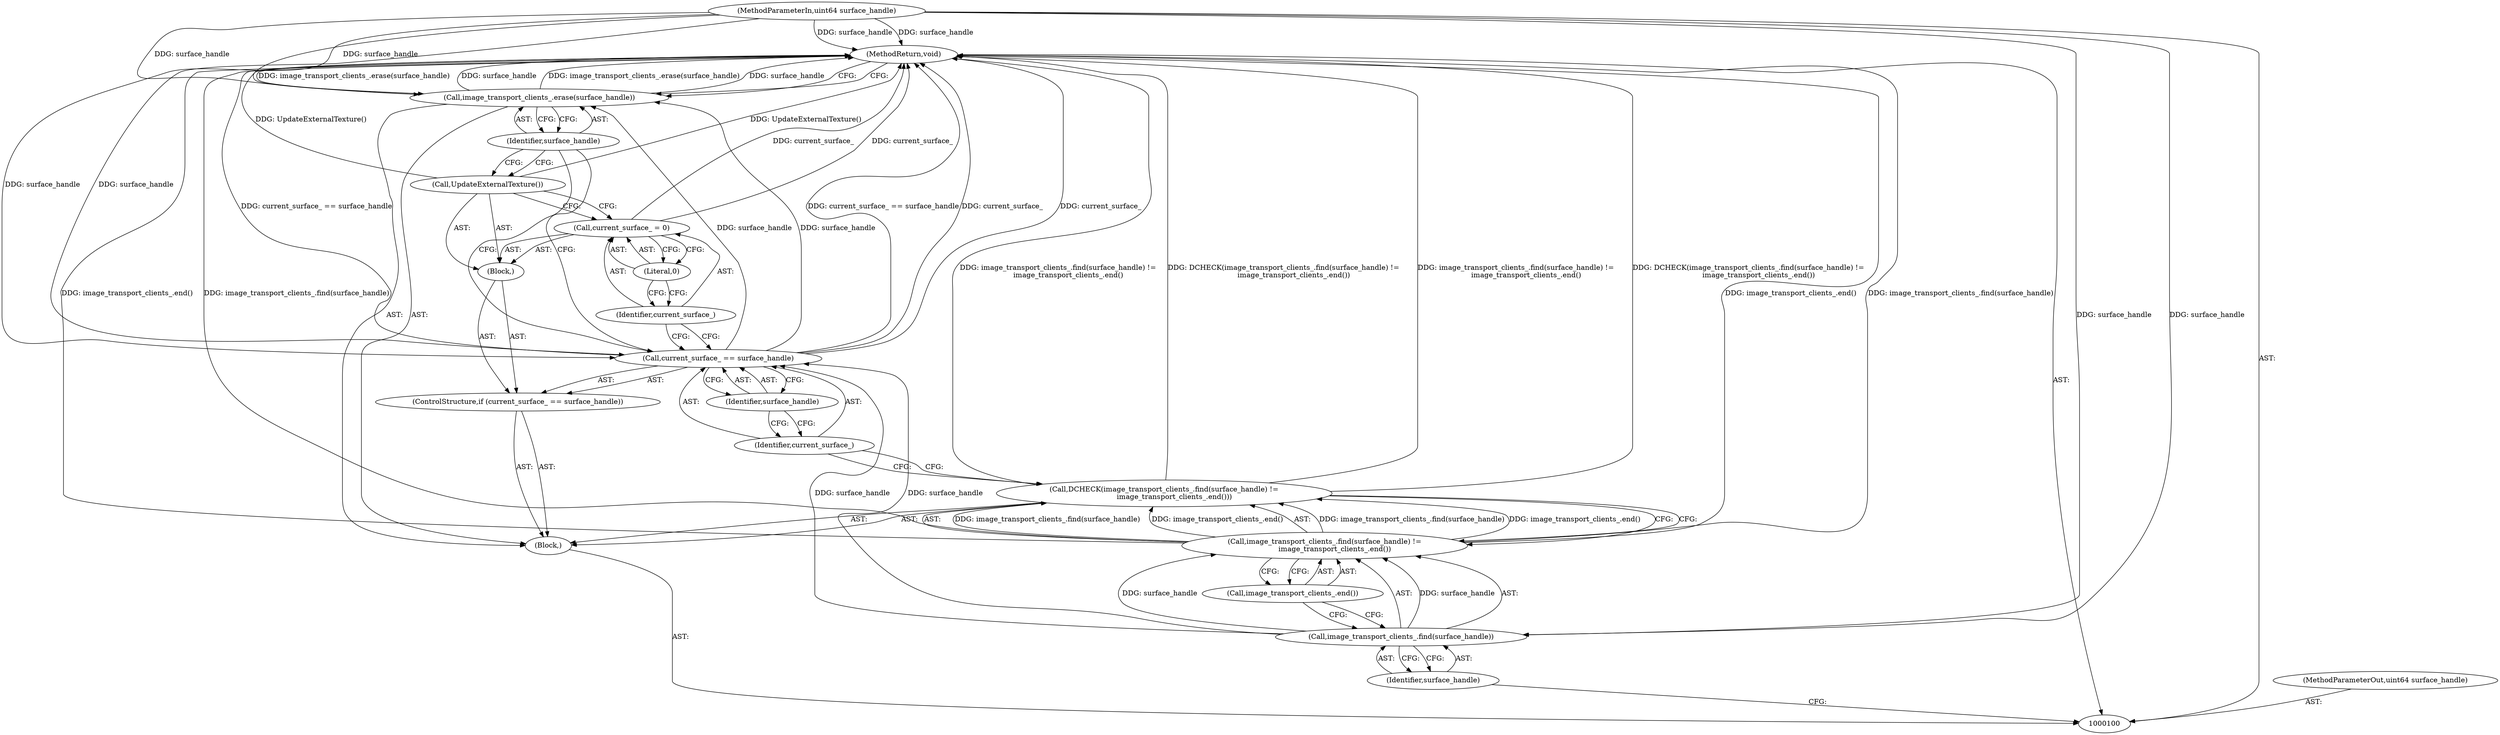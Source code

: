 digraph "1_Chrome_18d67244984a574ba2dd8779faabc0e3e34f4b76_22" {
"1000119" [label="(MethodReturn,void)"];
"1000102" [label="(Block,)"];
"1000101" [label="(MethodParameterIn,uint64 surface_handle)"];
"1000158" [label="(MethodParameterOut,uint64 surface_handle)"];
"1000103" [label="(Call,DCHECK(image_transport_clients_.find(surface_handle) !=\n         image_transport_clients_.end()))"];
"1000106" [label="(Identifier,surface_handle)"];
"1000104" [label="(Call,image_transport_clients_.find(surface_handle) !=\n         image_transport_clients_.end())"];
"1000105" [label="(Call,image_transport_clients_.find(surface_handle))"];
"1000107" [label="(Call,image_transport_clients_.end())"];
"1000108" [label="(ControlStructure,if (current_surface_ == surface_handle))"];
"1000111" [label="(Identifier,surface_handle)"];
"1000112" [label="(Block,)"];
"1000109" [label="(Call,current_surface_ == surface_handle)"];
"1000110" [label="(Identifier,current_surface_)"];
"1000115" [label="(Literal,0)"];
"1000113" [label="(Call,current_surface_ = 0)"];
"1000114" [label="(Identifier,current_surface_)"];
"1000116" [label="(Call,UpdateExternalTexture())"];
"1000117" [label="(Call,image_transport_clients_.erase(surface_handle))"];
"1000118" [label="(Identifier,surface_handle)"];
"1000119" -> "1000100"  [label="AST: "];
"1000119" -> "1000117"  [label="CFG: "];
"1000117" -> "1000119"  [label="DDG: image_transport_clients_.erase(surface_handle)"];
"1000117" -> "1000119"  [label="DDG: surface_handle"];
"1000104" -> "1000119"  [label="DDG: image_transport_clients_.end()"];
"1000104" -> "1000119"  [label="DDG: image_transport_clients_.find(surface_handle)"];
"1000103" -> "1000119"  [label="DDG: image_transport_clients_.find(surface_handle) !=\n         image_transport_clients_.end()"];
"1000103" -> "1000119"  [label="DDG: DCHECK(image_transport_clients_.find(surface_handle) !=\n         image_transport_clients_.end())"];
"1000113" -> "1000119"  [label="DDG: current_surface_"];
"1000116" -> "1000119"  [label="DDG: UpdateExternalTexture()"];
"1000109" -> "1000119"  [label="DDG: current_surface_ == surface_handle"];
"1000109" -> "1000119"  [label="DDG: current_surface_"];
"1000101" -> "1000119"  [label="DDG: surface_handle"];
"1000102" -> "1000100"  [label="AST: "];
"1000103" -> "1000102"  [label="AST: "];
"1000108" -> "1000102"  [label="AST: "];
"1000117" -> "1000102"  [label="AST: "];
"1000101" -> "1000100"  [label="AST: "];
"1000101" -> "1000119"  [label="DDG: surface_handle"];
"1000101" -> "1000105"  [label="DDG: surface_handle"];
"1000101" -> "1000109"  [label="DDG: surface_handle"];
"1000101" -> "1000117"  [label="DDG: surface_handle"];
"1000158" -> "1000100"  [label="AST: "];
"1000103" -> "1000102"  [label="AST: "];
"1000103" -> "1000104"  [label="CFG: "];
"1000104" -> "1000103"  [label="AST: "];
"1000110" -> "1000103"  [label="CFG: "];
"1000103" -> "1000119"  [label="DDG: image_transport_clients_.find(surface_handle) !=\n         image_transport_clients_.end()"];
"1000103" -> "1000119"  [label="DDG: DCHECK(image_transport_clients_.find(surface_handle) !=\n         image_transport_clients_.end())"];
"1000104" -> "1000103"  [label="DDG: image_transport_clients_.find(surface_handle)"];
"1000104" -> "1000103"  [label="DDG: image_transport_clients_.end()"];
"1000106" -> "1000105"  [label="AST: "];
"1000106" -> "1000100"  [label="CFG: "];
"1000105" -> "1000106"  [label="CFG: "];
"1000104" -> "1000103"  [label="AST: "];
"1000104" -> "1000107"  [label="CFG: "];
"1000105" -> "1000104"  [label="AST: "];
"1000107" -> "1000104"  [label="AST: "];
"1000103" -> "1000104"  [label="CFG: "];
"1000104" -> "1000119"  [label="DDG: image_transport_clients_.end()"];
"1000104" -> "1000119"  [label="DDG: image_transport_clients_.find(surface_handle)"];
"1000104" -> "1000103"  [label="DDG: image_transport_clients_.find(surface_handle)"];
"1000104" -> "1000103"  [label="DDG: image_transport_clients_.end()"];
"1000105" -> "1000104"  [label="DDG: surface_handle"];
"1000105" -> "1000104"  [label="AST: "];
"1000105" -> "1000106"  [label="CFG: "];
"1000106" -> "1000105"  [label="AST: "];
"1000107" -> "1000105"  [label="CFG: "];
"1000105" -> "1000104"  [label="DDG: surface_handle"];
"1000101" -> "1000105"  [label="DDG: surface_handle"];
"1000105" -> "1000109"  [label="DDG: surface_handle"];
"1000107" -> "1000104"  [label="AST: "];
"1000107" -> "1000105"  [label="CFG: "];
"1000104" -> "1000107"  [label="CFG: "];
"1000108" -> "1000102"  [label="AST: "];
"1000109" -> "1000108"  [label="AST: "];
"1000112" -> "1000108"  [label="AST: "];
"1000111" -> "1000109"  [label="AST: "];
"1000111" -> "1000110"  [label="CFG: "];
"1000109" -> "1000111"  [label="CFG: "];
"1000112" -> "1000108"  [label="AST: "];
"1000113" -> "1000112"  [label="AST: "];
"1000116" -> "1000112"  [label="AST: "];
"1000109" -> "1000108"  [label="AST: "];
"1000109" -> "1000111"  [label="CFG: "];
"1000110" -> "1000109"  [label="AST: "];
"1000111" -> "1000109"  [label="AST: "];
"1000114" -> "1000109"  [label="CFG: "];
"1000118" -> "1000109"  [label="CFG: "];
"1000109" -> "1000119"  [label="DDG: current_surface_ == surface_handle"];
"1000109" -> "1000119"  [label="DDG: current_surface_"];
"1000105" -> "1000109"  [label="DDG: surface_handle"];
"1000101" -> "1000109"  [label="DDG: surface_handle"];
"1000109" -> "1000117"  [label="DDG: surface_handle"];
"1000110" -> "1000109"  [label="AST: "];
"1000110" -> "1000103"  [label="CFG: "];
"1000111" -> "1000110"  [label="CFG: "];
"1000115" -> "1000113"  [label="AST: "];
"1000115" -> "1000114"  [label="CFG: "];
"1000113" -> "1000115"  [label="CFG: "];
"1000113" -> "1000112"  [label="AST: "];
"1000113" -> "1000115"  [label="CFG: "];
"1000114" -> "1000113"  [label="AST: "];
"1000115" -> "1000113"  [label="AST: "];
"1000116" -> "1000113"  [label="CFG: "];
"1000113" -> "1000119"  [label="DDG: current_surface_"];
"1000114" -> "1000113"  [label="AST: "];
"1000114" -> "1000109"  [label="CFG: "];
"1000115" -> "1000114"  [label="CFG: "];
"1000116" -> "1000112"  [label="AST: "];
"1000116" -> "1000113"  [label="CFG: "];
"1000118" -> "1000116"  [label="CFG: "];
"1000116" -> "1000119"  [label="DDG: UpdateExternalTexture()"];
"1000117" -> "1000102"  [label="AST: "];
"1000117" -> "1000118"  [label="CFG: "];
"1000118" -> "1000117"  [label="AST: "];
"1000119" -> "1000117"  [label="CFG: "];
"1000117" -> "1000119"  [label="DDG: image_transport_clients_.erase(surface_handle)"];
"1000117" -> "1000119"  [label="DDG: surface_handle"];
"1000109" -> "1000117"  [label="DDG: surface_handle"];
"1000101" -> "1000117"  [label="DDG: surface_handle"];
"1000118" -> "1000117"  [label="AST: "];
"1000118" -> "1000116"  [label="CFG: "];
"1000118" -> "1000109"  [label="CFG: "];
"1000117" -> "1000118"  [label="CFG: "];
}
